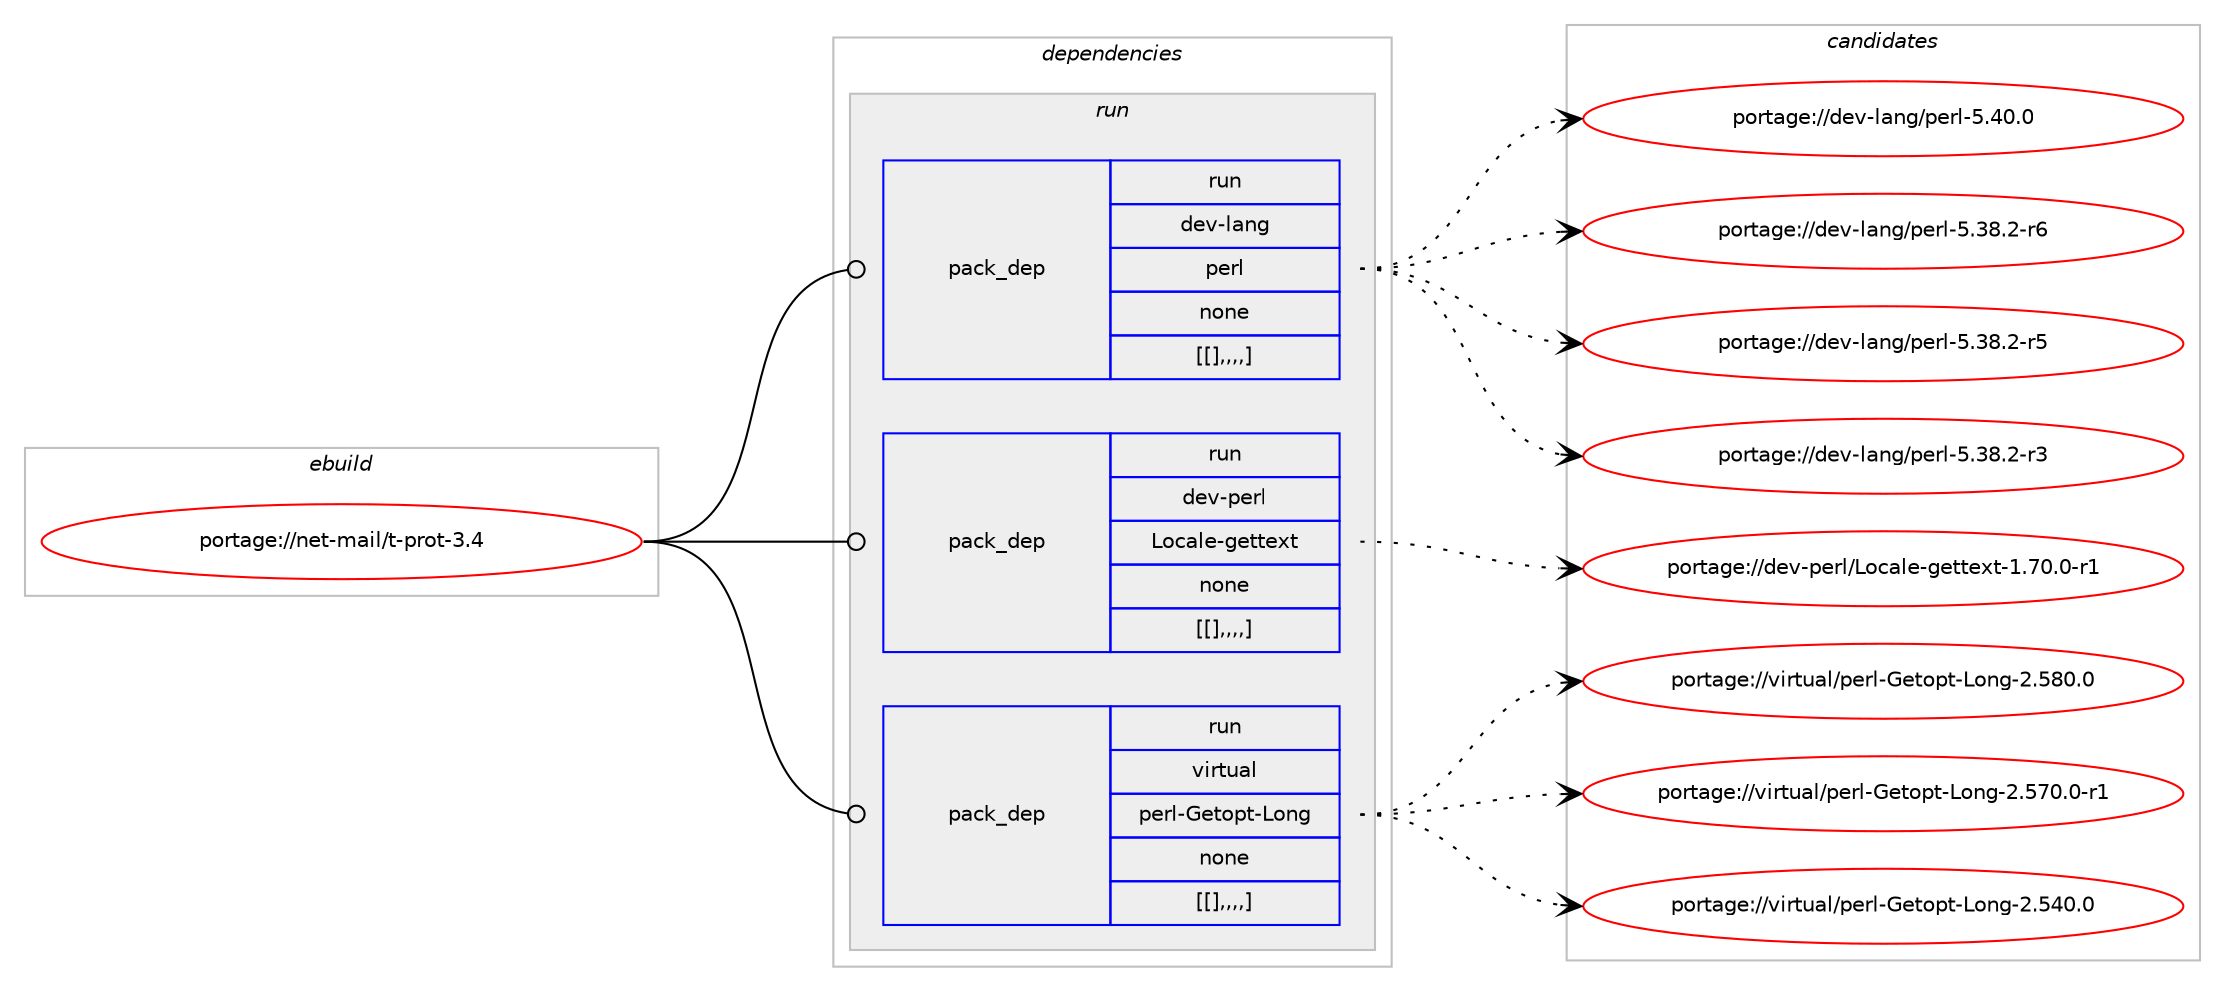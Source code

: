 digraph prolog {

# *************
# Graph options
# *************

newrank=true;
concentrate=true;
compound=true;
graph [rankdir=LR,fontname=Helvetica,fontsize=10,ranksep=1.5];#, ranksep=2.5, nodesep=0.2];
edge  [arrowhead=vee];
node  [fontname=Helvetica,fontsize=10];

# **********
# The ebuild
# **********

subgraph cluster_leftcol {
color=gray;
label=<<i>ebuild</i>>;
id [label="portage://net-mail/t-prot-3.4", color=red, width=4, href="../net-mail/t-prot-3.4.svg"];
}

# ****************
# The dependencies
# ****************

subgraph cluster_midcol {
color=gray;
label=<<i>dependencies</i>>;
subgraph cluster_compile {
fillcolor="#eeeeee";
style=filled;
label=<<i>compile</i>>;
}
subgraph cluster_compileandrun {
fillcolor="#eeeeee";
style=filled;
label=<<i>compile and run</i>>;
}
subgraph cluster_run {
fillcolor="#eeeeee";
style=filled;
label=<<i>run</i>>;
subgraph pack39 {
dependency55 [label=<<TABLE BORDER="0" CELLBORDER="1" CELLSPACING="0" CELLPADDING="4" WIDTH="220"><TR><TD ROWSPAN="6" CELLPADDING="30">pack_dep</TD></TR><TR><TD WIDTH="110">run</TD></TR><TR><TD>dev-lang</TD></TR><TR><TD>perl</TD></TR><TR><TD>none</TD></TR><TR><TD>[[],,,,]</TD></TR></TABLE>>, shape=none, color=blue];
}
id:e -> dependency55:w [weight=20,style="solid",arrowhead="odot"];
subgraph pack49 {
dependency72 [label=<<TABLE BORDER="0" CELLBORDER="1" CELLSPACING="0" CELLPADDING="4" WIDTH="220"><TR><TD ROWSPAN="6" CELLPADDING="30">pack_dep</TD></TR><TR><TD WIDTH="110">run</TD></TR><TR><TD>dev-perl</TD></TR><TR><TD>Locale-gettext</TD></TR><TR><TD>none</TD></TR><TR><TD>[[],,,,]</TD></TR></TABLE>>, shape=none, color=blue];
}
id:e -> dependency72:w [weight=20,style="solid",arrowhead="odot"];
subgraph pack67 {
dependency74 [label=<<TABLE BORDER="0" CELLBORDER="1" CELLSPACING="0" CELLPADDING="4" WIDTH="220"><TR><TD ROWSPAN="6" CELLPADDING="30">pack_dep</TD></TR><TR><TD WIDTH="110">run</TD></TR><TR><TD>virtual</TD></TR><TR><TD>perl-Getopt-Long</TD></TR><TR><TD>none</TD></TR><TR><TD>[[],,,,]</TD></TR></TABLE>>, shape=none, color=blue];
}
id:e -> dependency74:w [weight=20,style="solid",arrowhead="odot"];
}
}

# **************
# The candidates
# **************

subgraph cluster_choices {
rank=same;
color=gray;
label=<<i>candidates</i>>;

subgraph choice8 {
color=black;
nodesep=1;
choice10010111845108971101034711210111410845534652484648 [label="portage://dev-lang/perl-5.40.0", color=red, width=4,href="../dev-lang/perl-5.40.0.svg"];
choice100101118451089711010347112101114108455346515646504511454 [label="portage://dev-lang/perl-5.38.2-r6", color=red, width=4,href="../dev-lang/perl-5.38.2-r6.svg"];
choice100101118451089711010347112101114108455346515646504511453 [label="portage://dev-lang/perl-5.38.2-r5", color=red, width=4,href="../dev-lang/perl-5.38.2-r5.svg"];
choice100101118451089711010347112101114108455346515646504511451 [label="portage://dev-lang/perl-5.38.2-r3", color=red, width=4,href="../dev-lang/perl-5.38.2-r3.svg"];
dependency55:e -> choice10010111845108971101034711210111410845534652484648:w [style=dotted,weight="100"];
dependency55:e -> choice100101118451089711010347112101114108455346515646504511454:w [style=dotted,weight="100"];
dependency55:e -> choice100101118451089711010347112101114108455346515646504511453:w [style=dotted,weight="100"];
dependency55:e -> choice100101118451089711010347112101114108455346515646504511451:w [style=dotted,weight="100"];
}
subgraph choice13 {
color=black;
nodesep=1;
choice100101118451121011141084776111999710810145103101116116101120116454946554846484511449 [label="portage://dev-perl/Locale-gettext-1.70.0-r1", color=red, width=4,href="../dev-perl/Locale-gettext-1.70.0-r1.svg"];
dependency72:e -> choice100101118451121011141084776111999710810145103101116116101120116454946554846484511449:w [style=dotted,weight="100"];
}
subgraph choice25 {
color=black;
nodesep=1;
choice1181051141161179710847112101114108457110111611111211645761111101034550465356484648 [label="portage://virtual/perl-Getopt-Long-2.580.0", color=red, width=4,href="../virtual/perl-Getopt-Long-2.580.0.svg"];
choice11810511411611797108471121011141084571101116111112116457611111010345504653554846484511449 [label="portage://virtual/perl-Getopt-Long-2.570.0-r1", color=red, width=4,href="../virtual/perl-Getopt-Long-2.570.0-r1.svg"];
choice1181051141161179710847112101114108457110111611111211645761111101034550465352484648 [label="portage://virtual/perl-Getopt-Long-2.540.0", color=red, width=4,href="../virtual/perl-Getopt-Long-2.540.0.svg"];
dependency74:e -> choice1181051141161179710847112101114108457110111611111211645761111101034550465356484648:w [style=dotted,weight="100"];
dependency74:e -> choice11810511411611797108471121011141084571101116111112116457611111010345504653554846484511449:w [style=dotted,weight="100"];
dependency74:e -> choice1181051141161179710847112101114108457110111611111211645761111101034550465352484648:w [style=dotted,weight="100"];
}
}

}
